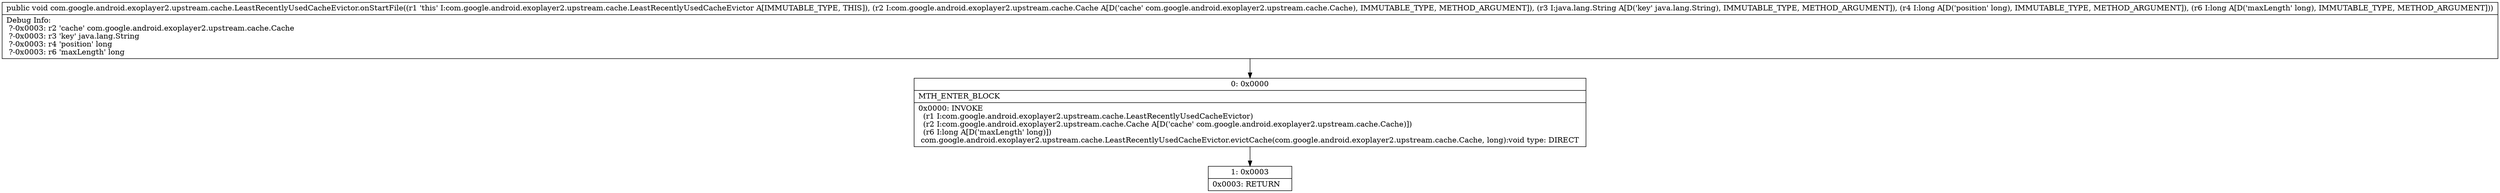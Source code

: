 digraph "CFG forcom.google.android.exoplayer2.upstream.cache.LeastRecentlyUsedCacheEvictor.onStartFile(Lcom\/google\/android\/exoplayer2\/upstream\/cache\/Cache;Ljava\/lang\/String;JJ)V" {
Node_0 [shape=record,label="{0\:\ 0x0000|MTH_ENTER_BLOCK\l|0x0000: INVOKE  \l  (r1 I:com.google.android.exoplayer2.upstream.cache.LeastRecentlyUsedCacheEvictor)\l  (r2 I:com.google.android.exoplayer2.upstream.cache.Cache A[D('cache' com.google.android.exoplayer2.upstream.cache.Cache)])\l  (r6 I:long A[D('maxLength' long)])\l com.google.android.exoplayer2.upstream.cache.LeastRecentlyUsedCacheEvictor.evictCache(com.google.android.exoplayer2.upstream.cache.Cache, long):void type: DIRECT \l}"];
Node_1 [shape=record,label="{1\:\ 0x0003|0x0003: RETURN   \l}"];
MethodNode[shape=record,label="{public void com.google.android.exoplayer2.upstream.cache.LeastRecentlyUsedCacheEvictor.onStartFile((r1 'this' I:com.google.android.exoplayer2.upstream.cache.LeastRecentlyUsedCacheEvictor A[IMMUTABLE_TYPE, THIS]), (r2 I:com.google.android.exoplayer2.upstream.cache.Cache A[D('cache' com.google.android.exoplayer2.upstream.cache.Cache), IMMUTABLE_TYPE, METHOD_ARGUMENT]), (r3 I:java.lang.String A[D('key' java.lang.String), IMMUTABLE_TYPE, METHOD_ARGUMENT]), (r4 I:long A[D('position' long), IMMUTABLE_TYPE, METHOD_ARGUMENT]), (r6 I:long A[D('maxLength' long), IMMUTABLE_TYPE, METHOD_ARGUMENT]))  | Debug Info:\l  ?\-0x0003: r2 'cache' com.google.android.exoplayer2.upstream.cache.Cache\l  ?\-0x0003: r3 'key' java.lang.String\l  ?\-0x0003: r4 'position' long\l  ?\-0x0003: r6 'maxLength' long\l}"];
MethodNode -> Node_0;
Node_0 -> Node_1;
}

